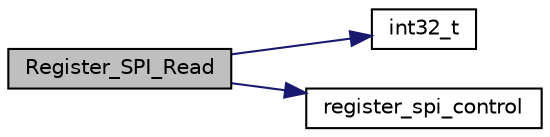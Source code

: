 digraph "Register_SPI_Read"
{
  edge [fontname="Helvetica",fontsize="10",labelfontname="Helvetica",labelfontsize="10"];
  node [fontname="Helvetica",fontsize="10",shape=record];
  rankdir="LR";
  Node64 [label="Register_SPI_Read",height=0.2,width=0.4,color="black", fillcolor="grey75", style="filled", fontcolor="black"];
  Node64 -> Node65 [color="midnightblue",fontsize="10",style="solid",fontname="Helvetica"];
  Node65 [label="int32_t",height=0.2,width=0.4,color="black", fillcolor="white", style="filled",URL="$data__format__service_8h.html#a5d7069350a7d7e65686c77a8038f462f",tooltip="The interface function to append the data on the formated stream. "];
  Node64 -> Node66 [color="midnightblue",fontsize="10",style="solid",fontname="Helvetica"];
  Node66 [label="register_spi_control",height=0.2,width=0.4,color="black", fillcolor="white", style="filled",URL="$register__io__spi_8c.html#ac1bfd22ba959a96130a09b809ea27f97"];
}
